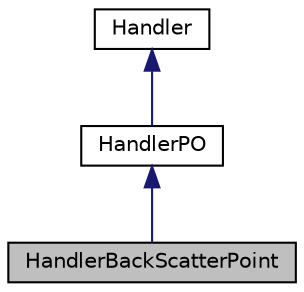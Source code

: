 digraph "HandlerBackScatterPoint"
{
  edge [fontname="Helvetica",fontsize="10",labelfontname="Helvetica",labelfontsize="10"];
  node [fontname="Helvetica",fontsize="10",shape=record];
  Node0 [label="HandlerBackScatterPoint",height=0.2,width=0.4,color="black", fillcolor="grey75", style="filled", fontcolor="black"];
  Node1 -> Node0 [dir="back",color="midnightblue",fontsize="10",style="solid",fontname="Helvetica"];
  Node1 [label="HandlerPO",height=0.2,width=0.4,color="black", fillcolor="white", style="filled",URL="$class_handler_p_o.html"];
  Node2 -> Node1 [dir="back",color="midnightblue",fontsize="10",style="solid",fontname="Helvetica"];
  Node2 [label="Handler",height=0.2,width=0.4,color="black", fillcolor="white", style="filled",URL="$class_handler.html"];
}
